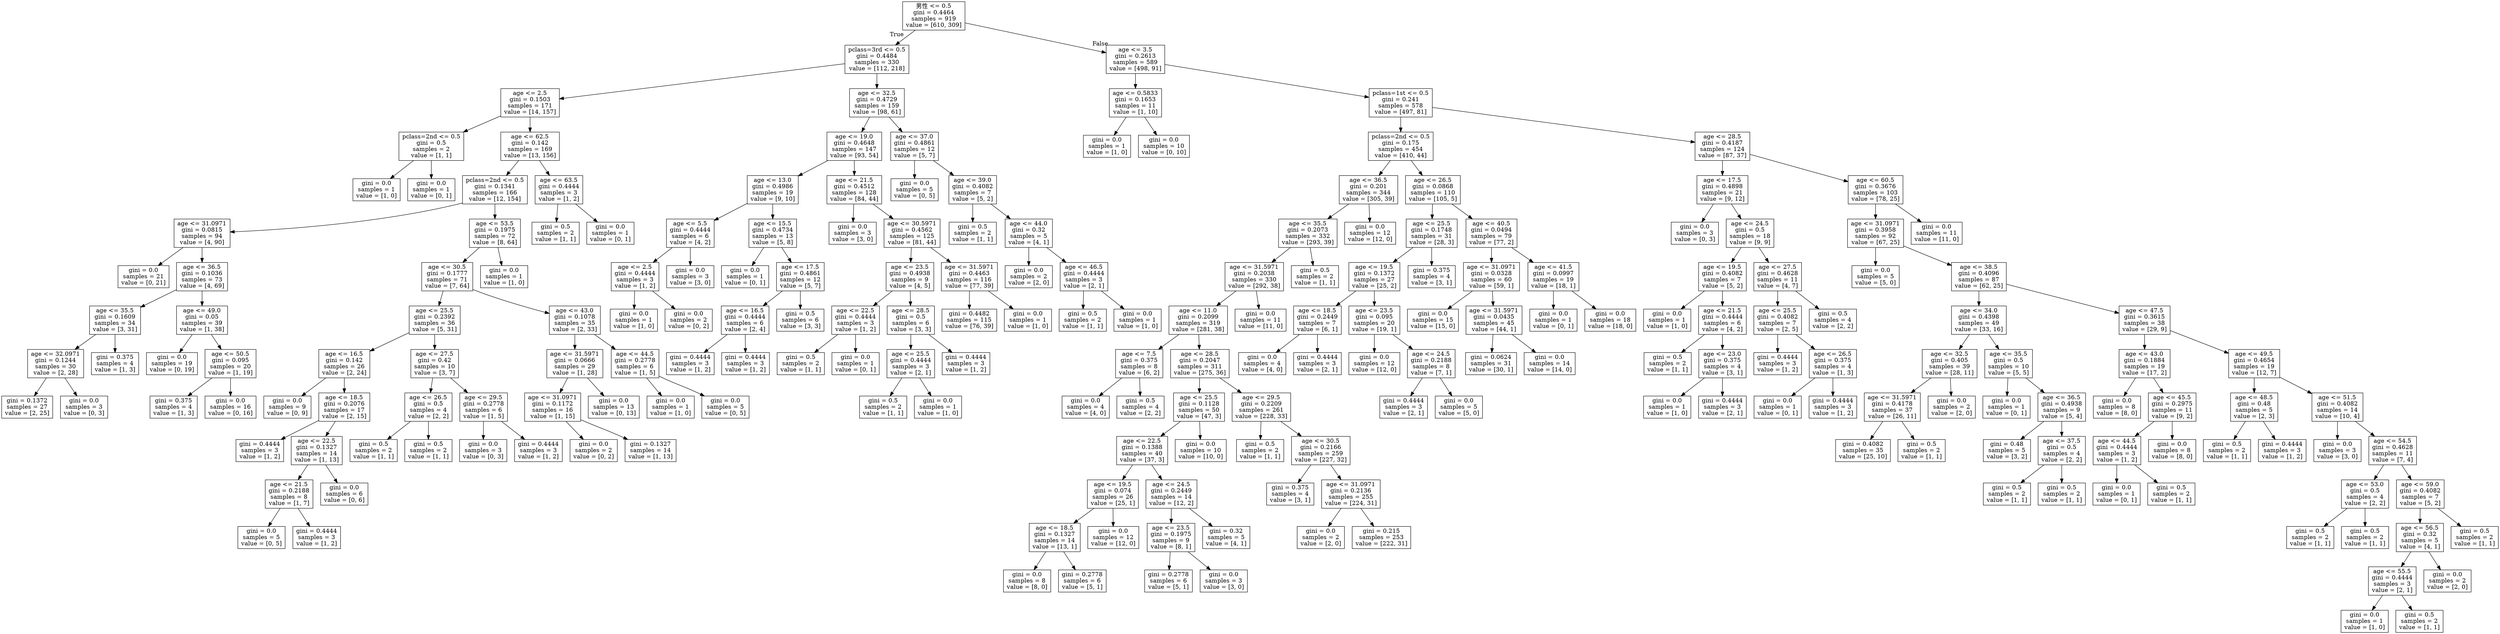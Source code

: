 digraph Tree {
node [shape=box] ;
0 [label="男性 <= 0.5\ngini = 0.4464\nsamples = 919\nvalue = [610, 309]"] ;
1 [label="pclass=3rd <= 0.5\ngini = 0.4484\nsamples = 330\nvalue = [112, 218]"] ;
0 -> 1 [labeldistance=2.5, labelangle=45, headlabel="True"] ;
2 [label="age <= 2.5\ngini = 0.1503\nsamples = 171\nvalue = [14, 157]"] ;
1 -> 2 ;
3 [label="pclass=2nd <= 0.5\ngini = 0.5\nsamples = 2\nvalue = [1, 1]"] ;
2 -> 3 ;
4 [label="gini = 0.0\nsamples = 1\nvalue = [1, 0]"] ;
3 -> 4 ;
5 [label="gini = 0.0\nsamples = 1\nvalue = [0, 1]"] ;
3 -> 5 ;
6 [label="age <= 62.5\ngini = 0.142\nsamples = 169\nvalue = [13, 156]"] ;
2 -> 6 ;
7 [label="pclass=2nd <= 0.5\ngini = 0.1341\nsamples = 166\nvalue = [12, 154]"] ;
6 -> 7 ;
8 [label="age <= 31.0971\ngini = 0.0815\nsamples = 94\nvalue = [4, 90]"] ;
7 -> 8 ;
9 [label="gini = 0.0\nsamples = 21\nvalue = [0, 21]"] ;
8 -> 9 ;
10 [label="age <= 36.5\ngini = 0.1036\nsamples = 73\nvalue = [4, 69]"] ;
8 -> 10 ;
11 [label="age <= 35.5\ngini = 0.1609\nsamples = 34\nvalue = [3, 31]"] ;
10 -> 11 ;
12 [label="age <= 32.0971\ngini = 0.1244\nsamples = 30\nvalue = [2, 28]"] ;
11 -> 12 ;
13 [label="gini = 0.1372\nsamples = 27\nvalue = [2, 25]"] ;
12 -> 13 ;
14 [label="gini = 0.0\nsamples = 3\nvalue = [0, 3]"] ;
12 -> 14 ;
15 [label="gini = 0.375\nsamples = 4\nvalue = [1, 3]"] ;
11 -> 15 ;
16 [label="age <= 49.0\ngini = 0.05\nsamples = 39\nvalue = [1, 38]"] ;
10 -> 16 ;
17 [label="gini = 0.0\nsamples = 19\nvalue = [0, 19]"] ;
16 -> 17 ;
18 [label="age <= 50.5\ngini = 0.095\nsamples = 20\nvalue = [1, 19]"] ;
16 -> 18 ;
19 [label="gini = 0.375\nsamples = 4\nvalue = [1, 3]"] ;
18 -> 19 ;
20 [label="gini = 0.0\nsamples = 16\nvalue = [0, 16]"] ;
18 -> 20 ;
21 [label="age <= 53.5\ngini = 0.1975\nsamples = 72\nvalue = [8, 64]"] ;
7 -> 21 ;
22 [label="age <= 30.5\ngini = 0.1777\nsamples = 71\nvalue = [7, 64]"] ;
21 -> 22 ;
23 [label="age <= 25.5\ngini = 0.2392\nsamples = 36\nvalue = [5, 31]"] ;
22 -> 23 ;
24 [label="age <= 16.5\ngini = 0.142\nsamples = 26\nvalue = [2, 24]"] ;
23 -> 24 ;
25 [label="gini = 0.0\nsamples = 9\nvalue = [0, 9]"] ;
24 -> 25 ;
26 [label="age <= 18.5\ngini = 0.2076\nsamples = 17\nvalue = [2, 15]"] ;
24 -> 26 ;
27 [label="gini = 0.4444\nsamples = 3\nvalue = [1, 2]"] ;
26 -> 27 ;
28 [label="age <= 22.5\ngini = 0.1327\nsamples = 14\nvalue = [1, 13]"] ;
26 -> 28 ;
29 [label="age <= 21.5\ngini = 0.2188\nsamples = 8\nvalue = [1, 7]"] ;
28 -> 29 ;
30 [label="gini = 0.0\nsamples = 5\nvalue = [0, 5]"] ;
29 -> 30 ;
31 [label="gini = 0.4444\nsamples = 3\nvalue = [1, 2]"] ;
29 -> 31 ;
32 [label="gini = 0.0\nsamples = 6\nvalue = [0, 6]"] ;
28 -> 32 ;
33 [label="age <= 27.5\ngini = 0.42\nsamples = 10\nvalue = [3, 7]"] ;
23 -> 33 ;
34 [label="age <= 26.5\ngini = 0.5\nsamples = 4\nvalue = [2, 2]"] ;
33 -> 34 ;
35 [label="gini = 0.5\nsamples = 2\nvalue = [1, 1]"] ;
34 -> 35 ;
36 [label="gini = 0.5\nsamples = 2\nvalue = [1, 1]"] ;
34 -> 36 ;
37 [label="age <= 29.5\ngini = 0.2778\nsamples = 6\nvalue = [1, 5]"] ;
33 -> 37 ;
38 [label="gini = 0.0\nsamples = 3\nvalue = [0, 3]"] ;
37 -> 38 ;
39 [label="gini = 0.4444\nsamples = 3\nvalue = [1, 2]"] ;
37 -> 39 ;
40 [label="age <= 43.0\ngini = 0.1078\nsamples = 35\nvalue = [2, 33]"] ;
22 -> 40 ;
41 [label="age <= 31.5971\ngini = 0.0666\nsamples = 29\nvalue = [1, 28]"] ;
40 -> 41 ;
42 [label="age <= 31.0971\ngini = 0.1172\nsamples = 16\nvalue = [1, 15]"] ;
41 -> 42 ;
43 [label="gini = 0.0\nsamples = 2\nvalue = [0, 2]"] ;
42 -> 43 ;
44 [label="gini = 0.1327\nsamples = 14\nvalue = [1, 13]"] ;
42 -> 44 ;
45 [label="gini = 0.0\nsamples = 13\nvalue = [0, 13]"] ;
41 -> 45 ;
46 [label="age <= 44.5\ngini = 0.2778\nsamples = 6\nvalue = [1, 5]"] ;
40 -> 46 ;
47 [label="gini = 0.0\nsamples = 1\nvalue = [1, 0]"] ;
46 -> 47 ;
48 [label="gini = 0.0\nsamples = 5\nvalue = [0, 5]"] ;
46 -> 48 ;
49 [label="gini = 0.0\nsamples = 1\nvalue = [1, 0]"] ;
21 -> 49 ;
50 [label="age <= 63.5\ngini = 0.4444\nsamples = 3\nvalue = [1, 2]"] ;
6 -> 50 ;
51 [label="gini = 0.5\nsamples = 2\nvalue = [1, 1]"] ;
50 -> 51 ;
52 [label="gini = 0.0\nsamples = 1\nvalue = [0, 1]"] ;
50 -> 52 ;
53 [label="age <= 32.5\ngini = 0.4729\nsamples = 159\nvalue = [98, 61]"] ;
1 -> 53 ;
54 [label="age <= 19.0\ngini = 0.4648\nsamples = 147\nvalue = [93, 54]"] ;
53 -> 54 ;
55 [label="age <= 13.0\ngini = 0.4986\nsamples = 19\nvalue = [9, 10]"] ;
54 -> 55 ;
56 [label="age <= 5.5\ngini = 0.4444\nsamples = 6\nvalue = [4, 2]"] ;
55 -> 56 ;
57 [label="age <= 2.5\ngini = 0.4444\nsamples = 3\nvalue = [1, 2]"] ;
56 -> 57 ;
58 [label="gini = 0.0\nsamples = 1\nvalue = [1, 0]"] ;
57 -> 58 ;
59 [label="gini = 0.0\nsamples = 2\nvalue = [0, 2]"] ;
57 -> 59 ;
60 [label="gini = 0.0\nsamples = 3\nvalue = [3, 0]"] ;
56 -> 60 ;
61 [label="age <= 15.5\ngini = 0.4734\nsamples = 13\nvalue = [5, 8]"] ;
55 -> 61 ;
62 [label="gini = 0.0\nsamples = 1\nvalue = [0, 1]"] ;
61 -> 62 ;
63 [label="age <= 17.5\ngini = 0.4861\nsamples = 12\nvalue = [5, 7]"] ;
61 -> 63 ;
64 [label="age <= 16.5\ngini = 0.4444\nsamples = 6\nvalue = [2, 4]"] ;
63 -> 64 ;
65 [label="gini = 0.4444\nsamples = 3\nvalue = [1, 2]"] ;
64 -> 65 ;
66 [label="gini = 0.4444\nsamples = 3\nvalue = [1, 2]"] ;
64 -> 66 ;
67 [label="gini = 0.5\nsamples = 6\nvalue = [3, 3]"] ;
63 -> 67 ;
68 [label="age <= 21.5\ngini = 0.4512\nsamples = 128\nvalue = [84, 44]"] ;
54 -> 68 ;
69 [label="gini = 0.0\nsamples = 3\nvalue = [3, 0]"] ;
68 -> 69 ;
70 [label="age <= 30.5971\ngini = 0.4562\nsamples = 125\nvalue = [81, 44]"] ;
68 -> 70 ;
71 [label="age <= 23.5\ngini = 0.4938\nsamples = 9\nvalue = [4, 5]"] ;
70 -> 71 ;
72 [label="age <= 22.5\ngini = 0.4444\nsamples = 3\nvalue = [1, 2]"] ;
71 -> 72 ;
73 [label="gini = 0.5\nsamples = 2\nvalue = [1, 1]"] ;
72 -> 73 ;
74 [label="gini = 0.0\nsamples = 1\nvalue = [0, 1]"] ;
72 -> 74 ;
75 [label="age <= 28.5\ngini = 0.5\nsamples = 6\nvalue = [3, 3]"] ;
71 -> 75 ;
76 [label="age <= 25.5\ngini = 0.4444\nsamples = 3\nvalue = [2, 1]"] ;
75 -> 76 ;
77 [label="gini = 0.5\nsamples = 2\nvalue = [1, 1]"] ;
76 -> 77 ;
78 [label="gini = 0.0\nsamples = 1\nvalue = [1, 0]"] ;
76 -> 78 ;
79 [label="gini = 0.4444\nsamples = 3\nvalue = [1, 2]"] ;
75 -> 79 ;
80 [label="age <= 31.5971\ngini = 0.4463\nsamples = 116\nvalue = [77, 39]"] ;
70 -> 80 ;
81 [label="gini = 0.4482\nsamples = 115\nvalue = [76, 39]"] ;
80 -> 81 ;
82 [label="gini = 0.0\nsamples = 1\nvalue = [1, 0]"] ;
80 -> 82 ;
83 [label="age <= 37.0\ngini = 0.4861\nsamples = 12\nvalue = [5, 7]"] ;
53 -> 83 ;
84 [label="gini = 0.0\nsamples = 5\nvalue = [0, 5]"] ;
83 -> 84 ;
85 [label="age <= 39.0\ngini = 0.4082\nsamples = 7\nvalue = [5, 2]"] ;
83 -> 85 ;
86 [label="gini = 0.5\nsamples = 2\nvalue = [1, 1]"] ;
85 -> 86 ;
87 [label="age <= 44.0\ngini = 0.32\nsamples = 5\nvalue = [4, 1]"] ;
85 -> 87 ;
88 [label="gini = 0.0\nsamples = 2\nvalue = [2, 0]"] ;
87 -> 88 ;
89 [label="age <= 46.5\ngini = 0.4444\nsamples = 3\nvalue = [2, 1]"] ;
87 -> 89 ;
90 [label="gini = 0.5\nsamples = 2\nvalue = [1, 1]"] ;
89 -> 90 ;
91 [label="gini = 0.0\nsamples = 1\nvalue = [1, 0]"] ;
89 -> 91 ;
92 [label="age <= 3.5\ngini = 0.2613\nsamples = 589\nvalue = [498, 91]"] ;
0 -> 92 [labeldistance=2.5, labelangle=-45, headlabel="False"] ;
93 [label="age <= 0.5833\ngini = 0.1653\nsamples = 11\nvalue = [1, 10]"] ;
92 -> 93 ;
94 [label="gini = 0.0\nsamples = 1\nvalue = [1, 0]"] ;
93 -> 94 ;
95 [label="gini = 0.0\nsamples = 10\nvalue = [0, 10]"] ;
93 -> 95 ;
96 [label="pclass=1st <= 0.5\ngini = 0.241\nsamples = 578\nvalue = [497, 81]"] ;
92 -> 96 ;
97 [label="pclass=2nd <= 0.5\ngini = 0.175\nsamples = 454\nvalue = [410, 44]"] ;
96 -> 97 ;
98 [label="age <= 36.5\ngini = 0.201\nsamples = 344\nvalue = [305, 39]"] ;
97 -> 98 ;
99 [label="age <= 35.5\ngini = 0.2073\nsamples = 332\nvalue = [293, 39]"] ;
98 -> 99 ;
100 [label="age <= 31.5971\ngini = 0.2038\nsamples = 330\nvalue = [292, 38]"] ;
99 -> 100 ;
101 [label="age <= 11.0\ngini = 0.2099\nsamples = 319\nvalue = [281, 38]"] ;
100 -> 101 ;
102 [label="age <= 7.5\ngini = 0.375\nsamples = 8\nvalue = [6, 2]"] ;
101 -> 102 ;
103 [label="gini = 0.0\nsamples = 4\nvalue = [4, 0]"] ;
102 -> 103 ;
104 [label="gini = 0.5\nsamples = 4\nvalue = [2, 2]"] ;
102 -> 104 ;
105 [label="age <= 28.5\ngini = 0.2047\nsamples = 311\nvalue = [275, 36]"] ;
101 -> 105 ;
106 [label="age <= 25.5\ngini = 0.1128\nsamples = 50\nvalue = [47, 3]"] ;
105 -> 106 ;
107 [label="age <= 22.5\ngini = 0.1388\nsamples = 40\nvalue = [37, 3]"] ;
106 -> 107 ;
108 [label="age <= 19.5\ngini = 0.074\nsamples = 26\nvalue = [25, 1]"] ;
107 -> 108 ;
109 [label="age <= 18.5\ngini = 0.1327\nsamples = 14\nvalue = [13, 1]"] ;
108 -> 109 ;
110 [label="gini = 0.0\nsamples = 8\nvalue = [8, 0]"] ;
109 -> 110 ;
111 [label="gini = 0.2778\nsamples = 6\nvalue = [5, 1]"] ;
109 -> 111 ;
112 [label="gini = 0.0\nsamples = 12\nvalue = [12, 0]"] ;
108 -> 112 ;
113 [label="age <= 24.5\ngini = 0.2449\nsamples = 14\nvalue = [12, 2]"] ;
107 -> 113 ;
114 [label="age <= 23.5\ngini = 0.1975\nsamples = 9\nvalue = [8, 1]"] ;
113 -> 114 ;
115 [label="gini = 0.2778\nsamples = 6\nvalue = [5, 1]"] ;
114 -> 115 ;
116 [label="gini = 0.0\nsamples = 3\nvalue = [3, 0]"] ;
114 -> 116 ;
117 [label="gini = 0.32\nsamples = 5\nvalue = [4, 1]"] ;
113 -> 117 ;
118 [label="gini = 0.0\nsamples = 10\nvalue = [10, 0]"] ;
106 -> 118 ;
119 [label="age <= 29.5\ngini = 0.2209\nsamples = 261\nvalue = [228, 33]"] ;
105 -> 119 ;
120 [label="gini = 0.5\nsamples = 2\nvalue = [1, 1]"] ;
119 -> 120 ;
121 [label="age <= 30.5\ngini = 0.2166\nsamples = 259\nvalue = [227, 32]"] ;
119 -> 121 ;
122 [label="gini = 0.375\nsamples = 4\nvalue = [3, 1]"] ;
121 -> 122 ;
123 [label="age <= 31.0971\ngini = 0.2136\nsamples = 255\nvalue = [224, 31]"] ;
121 -> 123 ;
124 [label="gini = 0.0\nsamples = 2\nvalue = [2, 0]"] ;
123 -> 124 ;
125 [label="gini = 0.215\nsamples = 253\nvalue = [222, 31]"] ;
123 -> 125 ;
126 [label="gini = 0.0\nsamples = 11\nvalue = [11, 0]"] ;
100 -> 126 ;
127 [label="gini = 0.5\nsamples = 2\nvalue = [1, 1]"] ;
99 -> 127 ;
128 [label="gini = 0.0\nsamples = 12\nvalue = [12, 0]"] ;
98 -> 128 ;
129 [label="age <= 26.5\ngini = 0.0868\nsamples = 110\nvalue = [105, 5]"] ;
97 -> 129 ;
130 [label="age <= 25.5\ngini = 0.1748\nsamples = 31\nvalue = [28, 3]"] ;
129 -> 130 ;
131 [label="age <= 19.5\ngini = 0.1372\nsamples = 27\nvalue = [25, 2]"] ;
130 -> 131 ;
132 [label="age <= 18.5\ngini = 0.2449\nsamples = 7\nvalue = [6, 1]"] ;
131 -> 132 ;
133 [label="gini = 0.0\nsamples = 4\nvalue = [4, 0]"] ;
132 -> 133 ;
134 [label="gini = 0.4444\nsamples = 3\nvalue = [2, 1]"] ;
132 -> 134 ;
135 [label="age <= 23.5\ngini = 0.095\nsamples = 20\nvalue = [19, 1]"] ;
131 -> 135 ;
136 [label="gini = 0.0\nsamples = 12\nvalue = [12, 0]"] ;
135 -> 136 ;
137 [label="age <= 24.5\ngini = 0.2188\nsamples = 8\nvalue = [7, 1]"] ;
135 -> 137 ;
138 [label="gini = 0.4444\nsamples = 3\nvalue = [2, 1]"] ;
137 -> 138 ;
139 [label="gini = 0.0\nsamples = 5\nvalue = [5, 0]"] ;
137 -> 139 ;
140 [label="gini = 0.375\nsamples = 4\nvalue = [3, 1]"] ;
130 -> 140 ;
141 [label="age <= 40.5\ngini = 0.0494\nsamples = 79\nvalue = [77, 2]"] ;
129 -> 141 ;
142 [label="age <= 31.0971\ngini = 0.0328\nsamples = 60\nvalue = [59, 1]"] ;
141 -> 142 ;
143 [label="gini = 0.0\nsamples = 15\nvalue = [15, 0]"] ;
142 -> 143 ;
144 [label="age <= 31.5971\ngini = 0.0435\nsamples = 45\nvalue = [44, 1]"] ;
142 -> 144 ;
145 [label="gini = 0.0624\nsamples = 31\nvalue = [30, 1]"] ;
144 -> 145 ;
146 [label="gini = 0.0\nsamples = 14\nvalue = [14, 0]"] ;
144 -> 146 ;
147 [label="age <= 41.5\ngini = 0.0997\nsamples = 19\nvalue = [18, 1]"] ;
141 -> 147 ;
148 [label="gini = 0.0\nsamples = 1\nvalue = [0, 1]"] ;
147 -> 148 ;
149 [label="gini = 0.0\nsamples = 18\nvalue = [18, 0]"] ;
147 -> 149 ;
150 [label="age <= 28.5\ngini = 0.4187\nsamples = 124\nvalue = [87, 37]"] ;
96 -> 150 ;
151 [label="age <= 17.5\ngini = 0.4898\nsamples = 21\nvalue = [9, 12]"] ;
150 -> 151 ;
152 [label="gini = 0.0\nsamples = 3\nvalue = [0, 3]"] ;
151 -> 152 ;
153 [label="age <= 24.5\ngini = 0.5\nsamples = 18\nvalue = [9, 9]"] ;
151 -> 153 ;
154 [label="age <= 19.5\ngini = 0.4082\nsamples = 7\nvalue = [5, 2]"] ;
153 -> 154 ;
155 [label="gini = 0.0\nsamples = 1\nvalue = [1, 0]"] ;
154 -> 155 ;
156 [label="age <= 21.5\ngini = 0.4444\nsamples = 6\nvalue = [4, 2]"] ;
154 -> 156 ;
157 [label="gini = 0.5\nsamples = 2\nvalue = [1, 1]"] ;
156 -> 157 ;
158 [label="age <= 23.0\ngini = 0.375\nsamples = 4\nvalue = [3, 1]"] ;
156 -> 158 ;
159 [label="gini = 0.0\nsamples = 1\nvalue = [1, 0]"] ;
158 -> 159 ;
160 [label="gini = 0.4444\nsamples = 3\nvalue = [2, 1]"] ;
158 -> 160 ;
161 [label="age <= 27.5\ngini = 0.4628\nsamples = 11\nvalue = [4, 7]"] ;
153 -> 161 ;
162 [label="age <= 25.5\ngini = 0.4082\nsamples = 7\nvalue = [2, 5]"] ;
161 -> 162 ;
163 [label="gini = 0.4444\nsamples = 3\nvalue = [1, 2]"] ;
162 -> 163 ;
164 [label="age <= 26.5\ngini = 0.375\nsamples = 4\nvalue = [1, 3]"] ;
162 -> 164 ;
165 [label="gini = 0.0\nsamples = 1\nvalue = [0, 1]"] ;
164 -> 165 ;
166 [label="gini = 0.4444\nsamples = 3\nvalue = [1, 2]"] ;
164 -> 166 ;
167 [label="gini = 0.5\nsamples = 4\nvalue = [2, 2]"] ;
161 -> 167 ;
168 [label="age <= 60.5\ngini = 0.3676\nsamples = 103\nvalue = [78, 25]"] ;
150 -> 168 ;
169 [label="age <= 31.0971\ngini = 0.3958\nsamples = 92\nvalue = [67, 25]"] ;
168 -> 169 ;
170 [label="gini = 0.0\nsamples = 5\nvalue = [5, 0]"] ;
169 -> 170 ;
171 [label="age <= 38.5\ngini = 0.4096\nsamples = 87\nvalue = [62, 25]"] ;
169 -> 171 ;
172 [label="age <= 34.0\ngini = 0.4398\nsamples = 49\nvalue = [33, 16]"] ;
171 -> 172 ;
173 [label="age <= 32.5\ngini = 0.405\nsamples = 39\nvalue = [28, 11]"] ;
172 -> 173 ;
174 [label="age <= 31.5971\ngini = 0.4178\nsamples = 37\nvalue = [26, 11]"] ;
173 -> 174 ;
175 [label="gini = 0.4082\nsamples = 35\nvalue = [25, 10]"] ;
174 -> 175 ;
176 [label="gini = 0.5\nsamples = 2\nvalue = [1, 1]"] ;
174 -> 176 ;
177 [label="gini = 0.0\nsamples = 2\nvalue = [2, 0]"] ;
173 -> 177 ;
178 [label="age <= 35.5\ngini = 0.5\nsamples = 10\nvalue = [5, 5]"] ;
172 -> 178 ;
179 [label="gini = 0.0\nsamples = 1\nvalue = [0, 1]"] ;
178 -> 179 ;
180 [label="age <= 36.5\ngini = 0.4938\nsamples = 9\nvalue = [5, 4]"] ;
178 -> 180 ;
181 [label="gini = 0.48\nsamples = 5\nvalue = [3, 2]"] ;
180 -> 181 ;
182 [label="age <= 37.5\ngini = 0.5\nsamples = 4\nvalue = [2, 2]"] ;
180 -> 182 ;
183 [label="gini = 0.5\nsamples = 2\nvalue = [1, 1]"] ;
182 -> 183 ;
184 [label="gini = 0.5\nsamples = 2\nvalue = [1, 1]"] ;
182 -> 184 ;
185 [label="age <= 47.5\ngini = 0.3615\nsamples = 38\nvalue = [29, 9]"] ;
171 -> 185 ;
186 [label="age <= 43.0\ngini = 0.1884\nsamples = 19\nvalue = [17, 2]"] ;
185 -> 186 ;
187 [label="gini = 0.0\nsamples = 8\nvalue = [8, 0]"] ;
186 -> 187 ;
188 [label="age <= 45.5\ngini = 0.2975\nsamples = 11\nvalue = [9, 2]"] ;
186 -> 188 ;
189 [label="age <= 44.5\ngini = 0.4444\nsamples = 3\nvalue = [1, 2]"] ;
188 -> 189 ;
190 [label="gini = 0.0\nsamples = 1\nvalue = [0, 1]"] ;
189 -> 190 ;
191 [label="gini = 0.5\nsamples = 2\nvalue = [1, 1]"] ;
189 -> 191 ;
192 [label="gini = 0.0\nsamples = 8\nvalue = [8, 0]"] ;
188 -> 192 ;
193 [label="age <= 49.5\ngini = 0.4654\nsamples = 19\nvalue = [12, 7]"] ;
185 -> 193 ;
194 [label="age <= 48.5\ngini = 0.48\nsamples = 5\nvalue = [2, 3]"] ;
193 -> 194 ;
195 [label="gini = 0.5\nsamples = 2\nvalue = [1, 1]"] ;
194 -> 195 ;
196 [label="gini = 0.4444\nsamples = 3\nvalue = [1, 2]"] ;
194 -> 196 ;
197 [label="age <= 51.5\ngini = 0.4082\nsamples = 14\nvalue = [10, 4]"] ;
193 -> 197 ;
198 [label="gini = 0.0\nsamples = 3\nvalue = [3, 0]"] ;
197 -> 198 ;
199 [label="age <= 54.5\ngini = 0.4628\nsamples = 11\nvalue = [7, 4]"] ;
197 -> 199 ;
200 [label="age <= 53.0\ngini = 0.5\nsamples = 4\nvalue = [2, 2]"] ;
199 -> 200 ;
201 [label="gini = 0.5\nsamples = 2\nvalue = [1, 1]"] ;
200 -> 201 ;
202 [label="gini = 0.5\nsamples = 2\nvalue = [1, 1]"] ;
200 -> 202 ;
203 [label="age <= 59.0\ngini = 0.4082\nsamples = 7\nvalue = [5, 2]"] ;
199 -> 203 ;
204 [label="age <= 56.5\ngini = 0.32\nsamples = 5\nvalue = [4, 1]"] ;
203 -> 204 ;
205 [label="age <= 55.5\ngini = 0.4444\nsamples = 3\nvalue = [2, 1]"] ;
204 -> 205 ;
206 [label="gini = 0.0\nsamples = 1\nvalue = [1, 0]"] ;
205 -> 206 ;
207 [label="gini = 0.5\nsamples = 2\nvalue = [1, 1]"] ;
205 -> 207 ;
208 [label="gini = 0.0\nsamples = 2\nvalue = [2, 0]"] ;
204 -> 208 ;
209 [label="gini = 0.5\nsamples = 2\nvalue = [1, 1]"] ;
203 -> 209 ;
210 [label="gini = 0.0\nsamples = 11\nvalue = [11, 0]"] ;
168 -> 210 ;
}